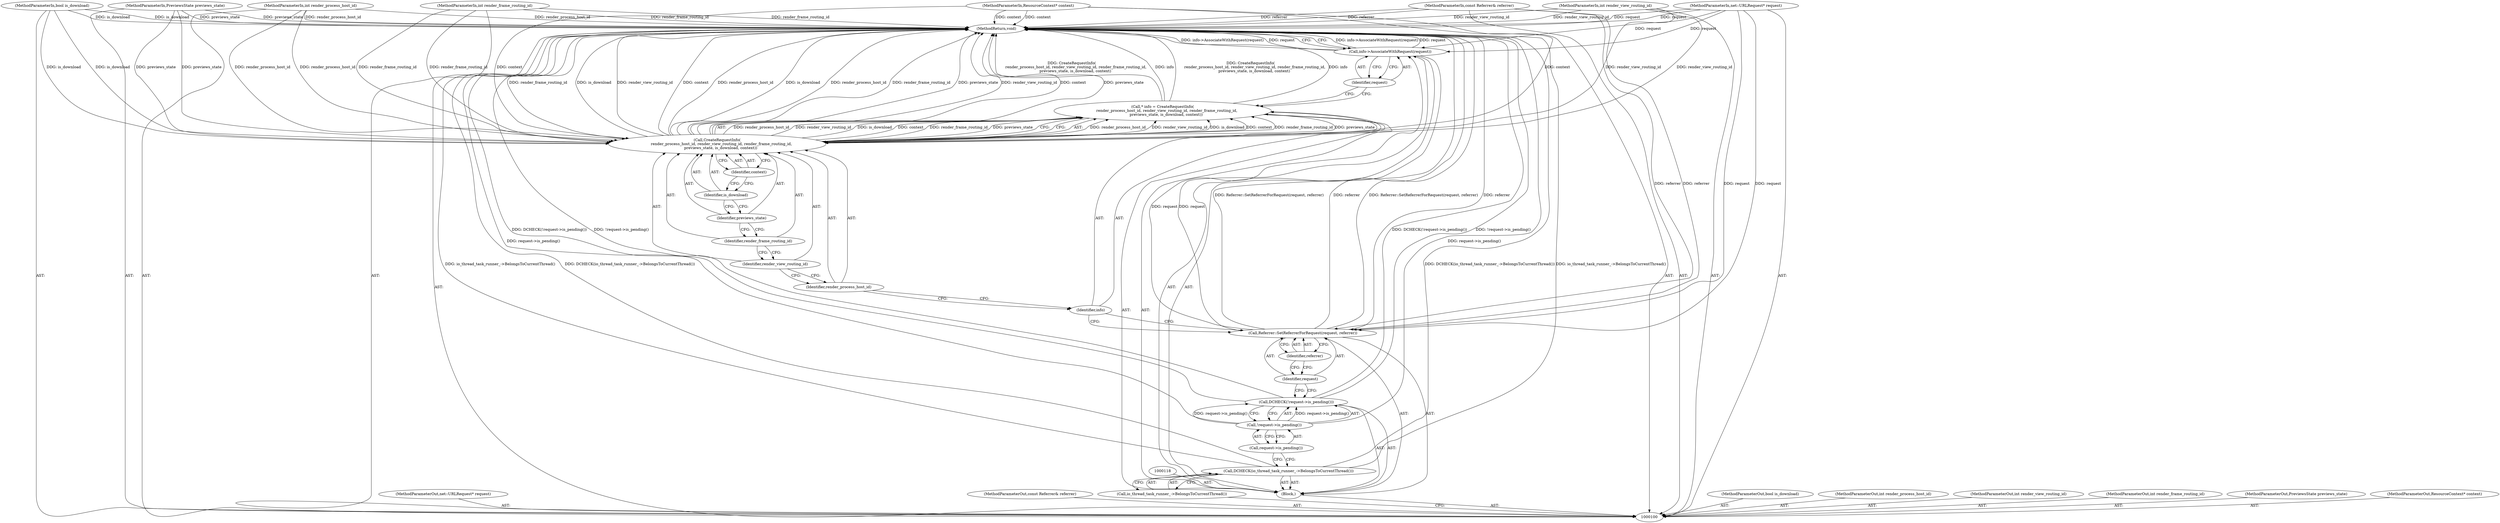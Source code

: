 digraph "1_Chrome_2f81d000fdb5331121cba7ff81dfaaec25b520a5_6" {
"1000130" [label="(MethodReturn,void)"];
"1000111" [label="(Call,io_thread_task_runner_->BelongsToCurrentThread())"];
"1000110" [label="(Call,DCHECK(io_thread_task_runner_->BelongsToCurrentThread()))"];
"1000114" [label="(Call,request->is_pending())"];
"1000112" [label="(Call,DCHECK(!request->is_pending()))"];
"1000113" [label="(Call,!request->is_pending())"];
"1000115" [label="(Call,Referrer::SetReferrerForRequest(request, referrer))"];
"1000116" [label="(Identifier,request)"];
"1000117" [label="(Identifier,referrer)"];
"1000119" [label="(Call,* info = CreateRequestInfo(\n       render_process_host_id, render_view_routing_id, render_frame_routing_id,\n      previews_state, is_download, context))"];
"1000120" [label="(Identifier,info)"];
"1000121" [label="(Call,CreateRequestInfo(\n       render_process_host_id, render_view_routing_id, render_frame_routing_id,\n      previews_state, is_download, context))"];
"1000123" [label="(Identifier,render_view_routing_id)"];
"1000124" [label="(Identifier,render_frame_routing_id)"];
"1000122" [label="(Identifier,render_process_host_id)"];
"1000126" [label="(Identifier,is_download)"];
"1000127" [label="(Identifier,context)"];
"1000125" [label="(Identifier,previews_state)"];
"1000128" [label="(Call,info->AssociateWithRequest(request))"];
"1000129" [label="(Identifier,request)"];
"1000101" [label="(MethodParameterIn,net::URLRequest* request)"];
"1000177" [label="(MethodParameterOut,net::URLRequest* request)"];
"1000102" [label="(MethodParameterIn,const Referrer& referrer)"];
"1000178" [label="(MethodParameterOut,const Referrer& referrer)"];
"1000103" [label="(MethodParameterIn,bool is_download)"];
"1000179" [label="(MethodParameterOut,bool is_download)"];
"1000104" [label="(MethodParameterIn,int render_process_host_id)"];
"1000180" [label="(MethodParameterOut,int render_process_host_id)"];
"1000105" [label="(MethodParameterIn,int render_view_routing_id)"];
"1000181" [label="(MethodParameterOut,int render_view_routing_id)"];
"1000106" [label="(MethodParameterIn,int render_frame_routing_id)"];
"1000182" [label="(MethodParameterOut,int render_frame_routing_id)"];
"1000107" [label="(MethodParameterIn,PreviewsState previews_state)"];
"1000183" [label="(MethodParameterOut,PreviewsState previews_state)"];
"1000109" [label="(Block,)"];
"1000108" [label="(MethodParameterIn,ResourceContext* context)"];
"1000184" [label="(MethodParameterOut,ResourceContext* context)"];
"1000130" -> "1000100"  [label="AST: "];
"1000130" -> "1000128"  [label="CFG: "];
"1000115" -> "1000130"  [label="DDG: referrer"];
"1000115" -> "1000130"  [label="DDG: Referrer::SetReferrerForRequest(request, referrer)"];
"1000121" -> "1000130"  [label="DDG: is_download"];
"1000121" -> "1000130"  [label="DDG: previews_state"];
"1000121" -> "1000130"  [label="DDG: render_view_routing_id"];
"1000121" -> "1000130"  [label="DDG: context"];
"1000121" -> "1000130"  [label="DDG: render_process_host_id"];
"1000121" -> "1000130"  [label="DDG: render_frame_routing_id"];
"1000108" -> "1000130"  [label="DDG: context"];
"1000107" -> "1000130"  [label="DDG: previews_state"];
"1000104" -> "1000130"  [label="DDG: render_process_host_id"];
"1000105" -> "1000130"  [label="DDG: render_view_routing_id"];
"1000113" -> "1000130"  [label="DDG: request->is_pending()"];
"1000128" -> "1000130"  [label="DDG: info->AssociateWithRequest(request)"];
"1000128" -> "1000130"  [label="DDG: request"];
"1000110" -> "1000130"  [label="DDG: io_thread_task_runner_->BelongsToCurrentThread()"];
"1000110" -> "1000130"  [label="DDG: DCHECK(io_thread_task_runner_->BelongsToCurrentThread())"];
"1000106" -> "1000130"  [label="DDG: render_frame_routing_id"];
"1000103" -> "1000130"  [label="DDG: is_download"];
"1000119" -> "1000130"  [label="DDG: CreateRequestInfo(\n       render_process_host_id, render_view_routing_id, render_frame_routing_id,\n      previews_state, is_download, context)"];
"1000119" -> "1000130"  [label="DDG: info"];
"1000102" -> "1000130"  [label="DDG: referrer"];
"1000112" -> "1000130"  [label="DDG: DCHECK(!request->is_pending())"];
"1000112" -> "1000130"  [label="DDG: !request->is_pending()"];
"1000101" -> "1000130"  [label="DDG: request"];
"1000111" -> "1000110"  [label="AST: "];
"1000111" -> "1000100"  [label="CFG: "];
"1000110" -> "1000111"  [label="CFG: "];
"1000110" -> "1000109"  [label="AST: "];
"1000110" -> "1000111"  [label="CFG: "];
"1000111" -> "1000110"  [label="AST: "];
"1000114" -> "1000110"  [label="CFG: "];
"1000110" -> "1000130"  [label="DDG: io_thread_task_runner_->BelongsToCurrentThread()"];
"1000110" -> "1000130"  [label="DDG: DCHECK(io_thread_task_runner_->BelongsToCurrentThread())"];
"1000114" -> "1000113"  [label="AST: "];
"1000114" -> "1000110"  [label="CFG: "];
"1000113" -> "1000114"  [label="CFG: "];
"1000112" -> "1000109"  [label="AST: "];
"1000112" -> "1000113"  [label="CFG: "];
"1000113" -> "1000112"  [label="AST: "];
"1000116" -> "1000112"  [label="CFG: "];
"1000112" -> "1000130"  [label="DDG: DCHECK(!request->is_pending())"];
"1000112" -> "1000130"  [label="DDG: !request->is_pending()"];
"1000113" -> "1000112"  [label="DDG: request->is_pending()"];
"1000113" -> "1000112"  [label="AST: "];
"1000113" -> "1000114"  [label="CFG: "];
"1000114" -> "1000113"  [label="AST: "];
"1000112" -> "1000113"  [label="CFG: "];
"1000113" -> "1000130"  [label="DDG: request->is_pending()"];
"1000113" -> "1000112"  [label="DDG: request->is_pending()"];
"1000115" -> "1000109"  [label="AST: "];
"1000115" -> "1000117"  [label="CFG: "];
"1000116" -> "1000115"  [label="AST: "];
"1000117" -> "1000115"  [label="AST: "];
"1000120" -> "1000115"  [label="CFG: "];
"1000115" -> "1000130"  [label="DDG: referrer"];
"1000115" -> "1000130"  [label="DDG: Referrer::SetReferrerForRequest(request, referrer)"];
"1000101" -> "1000115"  [label="DDG: request"];
"1000102" -> "1000115"  [label="DDG: referrer"];
"1000115" -> "1000128"  [label="DDG: request"];
"1000116" -> "1000115"  [label="AST: "];
"1000116" -> "1000112"  [label="CFG: "];
"1000117" -> "1000116"  [label="CFG: "];
"1000117" -> "1000115"  [label="AST: "];
"1000117" -> "1000116"  [label="CFG: "];
"1000115" -> "1000117"  [label="CFG: "];
"1000119" -> "1000109"  [label="AST: "];
"1000119" -> "1000121"  [label="CFG: "];
"1000120" -> "1000119"  [label="AST: "];
"1000121" -> "1000119"  [label="AST: "];
"1000129" -> "1000119"  [label="CFG: "];
"1000119" -> "1000130"  [label="DDG: CreateRequestInfo(\n       render_process_host_id, render_view_routing_id, render_frame_routing_id,\n      previews_state, is_download, context)"];
"1000119" -> "1000130"  [label="DDG: info"];
"1000121" -> "1000119"  [label="DDG: render_process_host_id"];
"1000121" -> "1000119"  [label="DDG: render_view_routing_id"];
"1000121" -> "1000119"  [label="DDG: is_download"];
"1000121" -> "1000119"  [label="DDG: context"];
"1000121" -> "1000119"  [label="DDG: render_frame_routing_id"];
"1000121" -> "1000119"  [label="DDG: previews_state"];
"1000120" -> "1000119"  [label="AST: "];
"1000120" -> "1000115"  [label="CFG: "];
"1000122" -> "1000120"  [label="CFG: "];
"1000121" -> "1000119"  [label="AST: "];
"1000121" -> "1000127"  [label="CFG: "];
"1000122" -> "1000121"  [label="AST: "];
"1000123" -> "1000121"  [label="AST: "];
"1000124" -> "1000121"  [label="AST: "];
"1000125" -> "1000121"  [label="AST: "];
"1000126" -> "1000121"  [label="AST: "];
"1000127" -> "1000121"  [label="AST: "];
"1000119" -> "1000121"  [label="CFG: "];
"1000121" -> "1000130"  [label="DDG: is_download"];
"1000121" -> "1000130"  [label="DDG: previews_state"];
"1000121" -> "1000130"  [label="DDG: render_view_routing_id"];
"1000121" -> "1000130"  [label="DDG: context"];
"1000121" -> "1000130"  [label="DDG: render_process_host_id"];
"1000121" -> "1000130"  [label="DDG: render_frame_routing_id"];
"1000121" -> "1000119"  [label="DDG: render_process_host_id"];
"1000121" -> "1000119"  [label="DDG: render_view_routing_id"];
"1000121" -> "1000119"  [label="DDG: is_download"];
"1000121" -> "1000119"  [label="DDG: context"];
"1000121" -> "1000119"  [label="DDG: render_frame_routing_id"];
"1000121" -> "1000119"  [label="DDG: previews_state"];
"1000104" -> "1000121"  [label="DDG: render_process_host_id"];
"1000105" -> "1000121"  [label="DDG: render_view_routing_id"];
"1000106" -> "1000121"  [label="DDG: render_frame_routing_id"];
"1000107" -> "1000121"  [label="DDG: previews_state"];
"1000103" -> "1000121"  [label="DDG: is_download"];
"1000108" -> "1000121"  [label="DDG: context"];
"1000123" -> "1000121"  [label="AST: "];
"1000123" -> "1000122"  [label="CFG: "];
"1000124" -> "1000123"  [label="CFG: "];
"1000124" -> "1000121"  [label="AST: "];
"1000124" -> "1000123"  [label="CFG: "];
"1000125" -> "1000124"  [label="CFG: "];
"1000122" -> "1000121"  [label="AST: "];
"1000122" -> "1000120"  [label="CFG: "];
"1000123" -> "1000122"  [label="CFG: "];
"1000126" -> "1000121"  [label="AST: "];
"1000126" -> "1000125"  [label="CFG: "];
"1000127" -> "1000126"  [label="CFG: "];
"1000127" -> "1000121"  [label="AST: "];
"1000127" -> "1000126"  [label="CFG: "];
"1000121" -> "1000127"  [label="CFG: "];
"1000125" -> "1000121"  [label="AST: "];
"1000125" -> "1000124"  [label="CFG: "];
"1000126" -> "1000125"  [label="CFG: "];
"1000128" -> "1000109"  [label="AST: "];
"1000128" -> "1000129"  [label="CFG: "];
"1000129" -> "1000128"  [label="AST: "];
"1000130" -> "1000128"  [label="CFG: "];
"1000128" -> "1000130"  [label="DDG: info->AssociateWithRequest(request)"];
"1000128" -> "1000130"  [label="DDG: request"];
"1000115" -> "1000128"  [label="DDG: request"];
"1000101" -> "1000128"  [label="DDG: request"];
"1000129" -> "1000128"  [label="AST: "];
"1000129" -> "1000119"  [label="CFG: "];
"1000128" -> "1000129"  [label="CFG: "];
"1000101" -> "1000100"  [label="AST: "];
"1000101" -> "1000130"  [label="DDG: request"];
"1000101" -> "1000115"  [label="DDG: request"];
"1000101" -> "1000128"  [label="DDG: request"];
"1000177" -> "1000100"  [label="AST: "];
"1000102" -> "1000100"  [label="AST: "];
"1000102" -> "1000130"  [label="DDG: referrer"];
"1000102" -> "1000115"  [label="DDG: referrer"];
"1000178" -> "1000100"  [label="AST: "];
"1000103" -> "1000100"  [label="AST: "];
"1000103" -> "1000130"  [label="DDG: is_download"];
"1000103" -> "1000121"  [label="DDG: is_download"];
"1000179" -> "1000100"  [label="AST: "];
"1000104" -> "1000100"  [label="AST: "];
"1000104" -> "1000130"  [label="DDG: render_process_host_id"];
"1000104" -> "1000121"  [label="DDG: render_process_host_id"];
"1000180" -> "1000100"  [label="AST: "];
"1000105" -> "1000100"  [label="AST: "];
"1000105" -> "1000130"  [label="DDG: render_view_routing_id"];
"1000105" -> "1000121"  [label="DDG: render_view_routing_id"];
"1000181" -> "1000100"  [label="AST: "];
"1000106" -> "1000100"  [label="AST: "];
"1000106" -> "1000130"  [label="DDG: render_frame_routing_id"];
"1000106" -> "1000121"  [label="DDG: render_frame_routing_id"];
"1000182" -> "1000100"  [label="AST: "];
"1000107" -> "1000100"  [label="AST: "];
"1000107" -> "1000130"  [label="DDG: previews_state"];
"1000107" -> "1000121"  [label="DDG: previews_state"];
"1000183" -> "1000100"  [label="AST: "];
"1000109" -> "1000100"  [label="AST: "];
"1000110" -> "1000109"  [label="AST: "];
"1000112" -> "1000109"  [label="AST: "];
"1000115" -> "1000109"  [label="AST: "];
"1000118" -> "1000109"  [label="AST: "];
"1000119" -> "1000109"  [label="AST: "];
"1000128" -> "1000109"  [label="AST: "];
"1000108" -> "1000100"  [label="AST: "];
"1000108" -> "1000130"  [label="DDG: context"];
"1000108" -> "1000121"  [label="DDG: context"];
"1000184" -> "1000100"  [label="AST: "];
}
